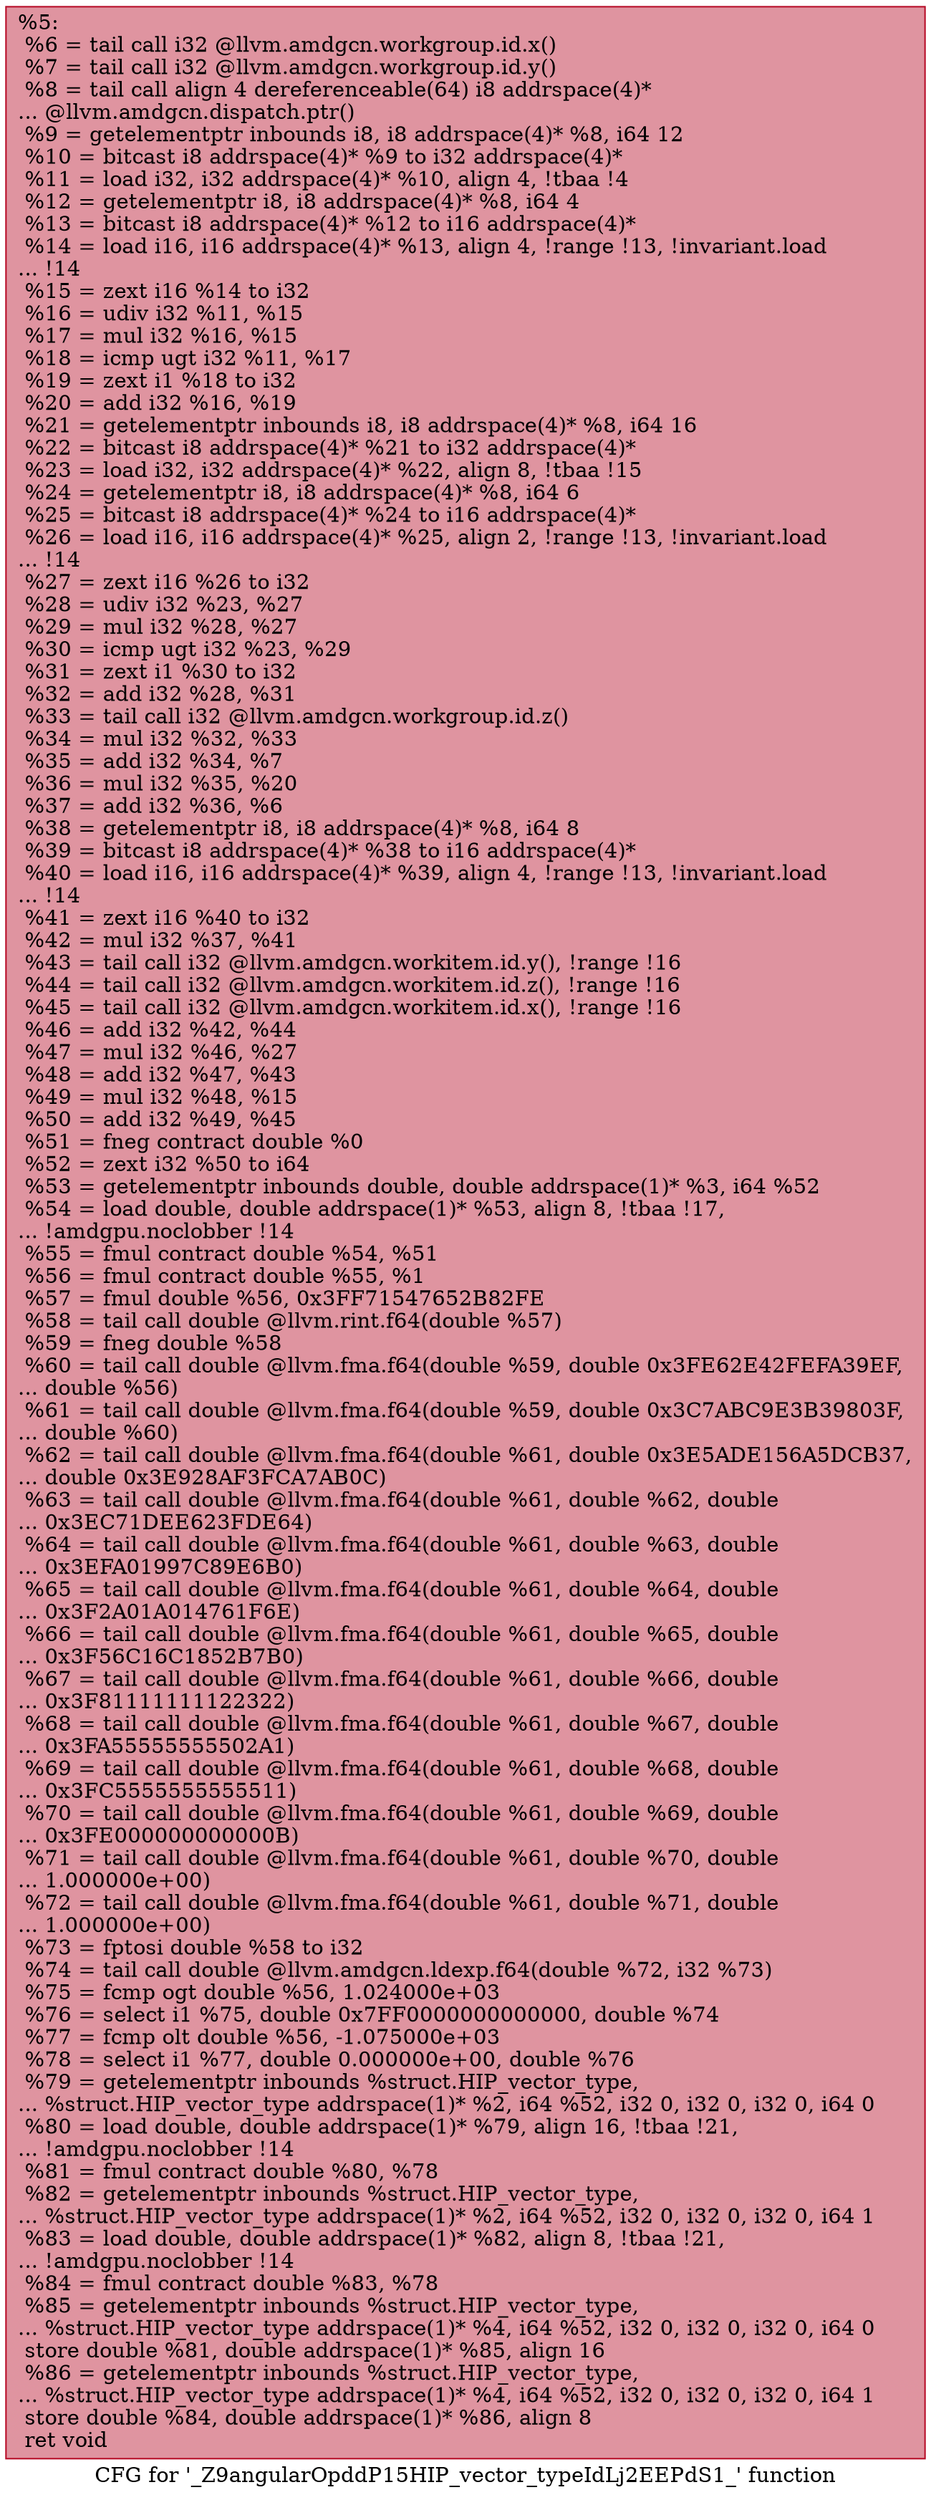 digraph "CFG for '_Z9angularOpddP15HIP_vector_typeIdLj2EEPdS1_' function" {
	label="CFG for '_Z9angularOpddP15HIP_vector_typeIdLj2EEPdS1_' function";

	Node0x64b31a0 [shape=record,color="#b70d28ff", style=filled, fillcolor="#b70d2870",label="{%5:\l  %6 = tail call i32 @llvm.amdgcn.workgroup.id.x()\l  %7 = tail call i32 @llvm.amdgcn.workgroup.id.y()\l  %8 = tail call align 4 dereferenceable(64) i8 addrspace(4)*\l... @llvm.amdgcn.dispatch.ptr()\l  %9 = getelementptr inbounds i8, i8 addrspace(4)* %8, i64 12\l  %10 = bitcast i8 addrspace(4)* %9 to i32 addrspace(4)*\l  %11 = load i32, i32 addrspace(4)* %10, align 4, !tbaa !4\l  %12 = getelementptr i8, i8 addrspace(4)* %8, i64 4\l  %13 = bitcast i8 addrspace(4)* %12 to i16 addrspace(4)*\l  %14 = load i16, i16 addrspace(4)* %13, align 4, !range !13, !invariant.load\l... !14\l  %15 = zext i16 %14 to i32\l  %16 = udiv i32 %11, %15\l  %17 = mul i32 %16, %15\l  %18 = icmp ugt i32 %11, %17\l  %19 = zext i1 %18 to i32\l  %20 = add i32 %16, %19\l  %21 = getelementptr inbounds i8, i8 addrspace(4)* %8, i64 16\l  %22 = bitcast i8 addrspace(4)* %21 to i32 addrspace(4)*\l  %23 = load i32, i32 addrspace(4)* %22, align 8, !tbaa !15\l  %24 = getelementptr i8, i8 addrspace(4)* %8, i64 6\l  %25 = bitcast i8 addrspace(4)* %24 to i16 addrspace(4)*\l  %26 = load i16, i16 addrspace(4)* %25, align 2, !range !13, !invariant.load\l... !14\l  %27 = zext i16 %26 to i32\l  %28 = udiv i32 %23, %27\l  %29 = mul i32 %28, %27\l  %30 = icmp ugt i32 %23, %29\l  %31 = zext i1 %30 to i32\l  %32 = add i32 %28, %31\l  %33 = tail call i32 @llvm.amdgcn.workgroup.id.z()\l  %34 = mul i32 %32, %33\l  %35 = add i32 %34, %7\l  %36 = mul i32 %35, %20\l  %37 = add i32 %36, %6\l  %38 = getelementptr i8, i8 addrspace(4)* %8, i64 8\l  %39 = bitcast i8 addrspace(4)* %38 to i16 addrspace(4)*\l  %40 = load i16, i16 addrspace(4)* %39, align 4, !range !13, !invariant.load\l... !14\l  %41 = zext i16 %40 to i32\l  %42 = mul i32 %37, %41\l  %43 = tail call i32 @llvm.amdgcn.workitem.id.y(), !range !16\l  %44 = tail call i32 @llvm.amdgcn.workitem.id.z(), !range !16\l  %45 = tail call i32 @llvm.amdgcn.workitem.id.x(), !range !16\l  %46 = add i32 %42, %44\l  %47 = mul i32 %46, %27\l  %48 = add i32 %47, %43\l  %49 = mul i32 %48, %15\l  %50 = add i32 %49, %45\l  %51 = fneg contract double %0\l  %52 = zext i32 %50 to i64\l  %53 = getelementptr inbounds double, double addrspace(1)* %3, i64 %52\l  %54 = load double, double addrspace(1)* %53, align 8, !tbaa !17,\l... !amdgpu.noclobber !14\l  %55 = fmul contract double %54, %51\l  %56 = fmul contract double %55, %1\l  %57 = fmul double %56, 0x3FF71547652B82FE\l  %58 = tail call double @llvm.rint.f64(double %57)\l  %59 = fneg double %58\l  %60 = tail call double @llvm.fma.f64(double %59, double 0x3FE62E42FEFA39EF,\l... double %56)\l  %61 = tail call double @llvm.fma.f64(double %59, double 0x3C7ABC9E3B39803F,\l... double %60)\l  %62 = tail call double @llvm.fma.f64(double %61, double 0x3E5ADE156A5DCB37,\l... double 0x3E928AF3FCA7AB0C)\l  %63 = tail call double @llvm.fma.f64(double %61, double %62, double\l... 0x3EC71DEE623FDE64)\l  %64 = tail call double @llvm.fma.f64(double %61, double %63, double\l... 0x3EFA01997C89E6B0)\l  %65 = tail call double @llvm.fma.f64(double %61, double %64, double\l... 0x3F2A01A014761F6E)\l  %66 = tail call double @llvm.fma.f64(double %61, double %65, double\l... 0x3F56C16C1852B7B0)\l  %67 = tail call double @llvm.fma.f64(double %61, double %66, double\l... 0x3F81111111122322)\l  %68 = tail call double @llvm.fma.f64(double %61, double %67, double\l... 0x3FA55555555502A1)\l  %69 = tail call double @llvm.fma.f64(double %61, double %68, double\l... 0x3FC5555555555511)\l  %70 = tail call double @llvm.fma.f64(double %61, double %69, double\l... 0x3FE000000000000B)\l  %71 = tail call double @llvm.fma.f64(double %61, double %70, double\l... 1.000000e+00)\l  %72 = tail call double @llvm.fma.f64(double %61, double %71, double\l... 1.000000e+00)\l  %73 = fptosi double %58 to i32\l  %74 = tail call double @llvm.amdgcn.ldexp.f64(double %72, i32 %73)\l  %75 = fcmp ogt double %56, 1.024000e+03\l  %76 = select i1 %75, double 0x7FF0000000000000, double %74\l  %77 = fcmp olt double %56, -1.075000e+03\l  %78 = select i1 %77, double 0.000000e+00, double %76\l  %79 = getelementptr inbounds %struct.HIP_vector_type,\l... %struct.HIP_vector_type addrspace(1)* %2, i64 %52, i32 0, i32 0, i32 0, i64 0\l  %80 = load double, double addrspace(1)* %79, align 16, !tbaa !21,\l... !amdgpu.noclobber !14\l  %81 = fmul contract double %80, %78\l  %82 = getelementptr inbounds %struct.HIP_vector_type,\l... %struct.HIP_vector_type addrspace(1)* %2, i64 %52, i32 0, i32 0, i32 0, i64 1\l  %83 = load double, double addrspace(1)* %82, align 8, !tbaa !21,\l... !amdgpu.noclobber !14\l  %84 = fmul contract double %83, %78\l  %85 = getelementptr inbounds %struct.HIP_vector_type,\l... %struct.HIP_vector_type addrspace(1)* %4, i64 %52, i32 0, i32 0, i32 0, i64 0\l  store double %81, double addrspace(1)* %85, align 16\l  %86 = getelementptr inbounds %struct.HIP_vector_type,\l... %struct.HIP_vector_type addrspace(1)* %4, i64 %52, i32 0, i32 0, i32 0, i64 1\l  store double %84, double addrspace(1)* %86, align 8\l  ret void\l}"];
}
